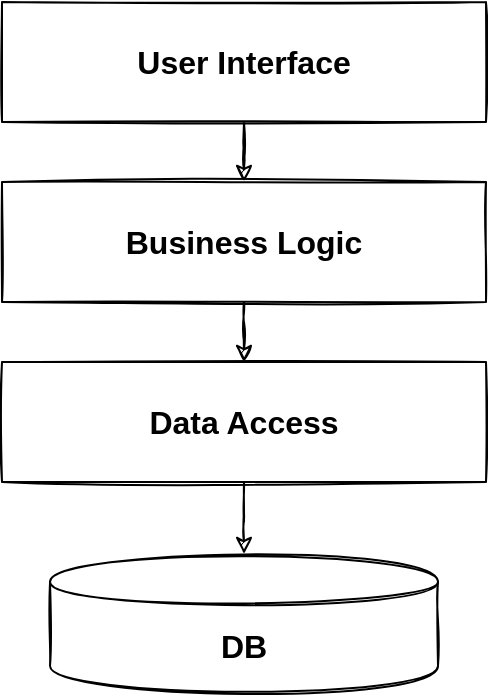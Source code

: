 <mxfile version="14.6.13" type="device"><diagram id="5arxnAvDjja4n5aA0R7i" name="Page-1"><mxGraphModel dx="853" dy="493" grid="0" gridSize="10" guides="1" tooltips="1" connect="1" arrows="1" fold="1" page="0" pageScale="1" pageWidth="850" pageHeight="1100" math="0" shadow="0"><root><mxCell id="0"/><mxCell id="1" parent="0"/><mxCell id="_3jHUNBPHbBPNe4mLokT-2" value="" style="edgeStyle=orthogonalEdgeStyle;rounded=0;orthogonalLoop=1;jettySize=auto;html=1;sketch=1;" edge="1" parent="1" source="jwbj9TM0H33NOJXducOR-2" target="_3jHUNBPHbBPNe4mLokT-1"><mxGeometry relative="1" as="geometry"/></mxCell><mxCell id="jwbj9TM0H33NOJXducOR-2" value="User Interface" style="rounded=0;whiteSpace=wrap;html=1;sketch=1;fontStyle=1;fontSize=16;fontFamily=Helvetica;" parent="1" vertex="1"><mxGeometry x="40" y="110" width="242" height="60" as="geometry"/></mxCell><mxCell id="jwbj9TM0H33NOJXducOR-13" value="DB" style="shape=cylinder;whiteSpace=wrap;html=1;boundedLbl=1;backgroundOutline=1;rounded=0;fontSize=16;fontStyle=1;sketch=1;" parent="1" vertex="1"><mxGeometry x="64" y="386" width="194" height="70" as="geometry"/></mxCell><mxCell id="_3jHUNBPHbBPNe4mLokT-4" value="" style="edgeStyle=orthogonalEdgeStyle;rounded=0;orthogonalLoop=1;jettySize=auto;html=1;sketch=1;" edge="1" parent="1" source="_3jHUNBPHbBPNe4mLokT-1" target="_3jHUNBPHbBPNe4mLokT-3"><mxGeometry relative="1" as="geometry"/></mxCell><mxCell id="_3jHUNBPHbBPNe4mLokT-1" value="Business Logic" style="rounded=0;whiteSpace=wrap;html=1;sketch=1;fontStyle=1;fontSize=16;fontFamily=Helvetica;" vertex="1" parent="1"><mxGeometry x="40" y="200" width="242" height="60" as="geometry"/></mxCell><mxCell id="_3jHUNBPHbBPNe4mLokT-5" style="edgeStyle=orthogonalEdgeStyle;rounded=0;orthogonalLoop=1;jettySize=auto;html=1;sketch=1;" edge="1" parent="1" source="_3jHUNBPHbBPNe4mLokT-3" target="jwbj9TM0H33NOJXducOR-13"><mxGeometry relative="1" as="geometry"/></mxCell><mxCell id="_3jHUNBPHbBPNe4mLokT-3" value="Data Access" style="rounded=0;whiteSpace=wrap;html=1;sketch=1;fontStyle=1;fontSize=16;fontFamily=Helvetica;" vertex="1" parent="1"><mxGeometry x="40" y="290" width="242" height="60" as="geometry"/></mxCell></root></mxGraphModel></diagram></mxfile>